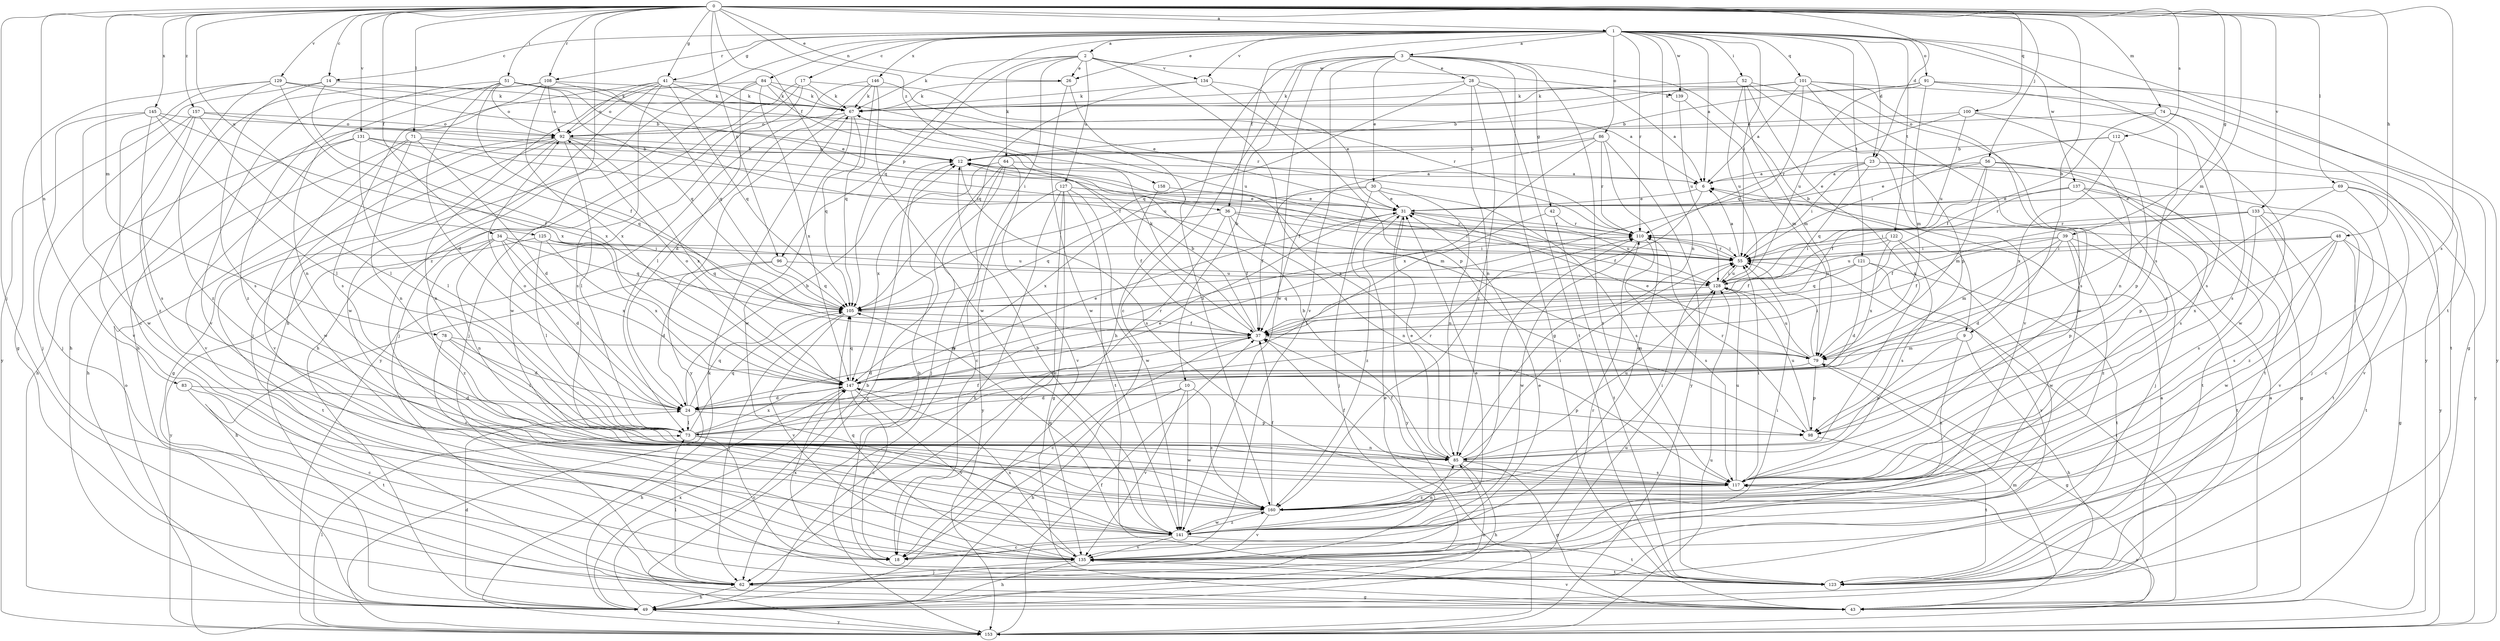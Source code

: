 strict digraph  {
0;
1;
2;
3;
6;
9;
10;
12;
14;
17;
18;
23;
24;
26;
28;
30;
31;
34;
36;
37;
39;
41;
42;
43;
48;
49;
51;
52;
55;
56;
62;
64;
67;
69;
71;
73;
74;
78;
79;
83;
84;
85;
86;
91;
92;
96;
98;
100;
101;
105;
108;
110;
112;
117;
121;
122;
123;
125;
127;
128;
129;
131;
133;
134;
135;
137;
139;
141;
145;
146;
147;
153;
157;
158;
160;
0 -> 1  [label=a];
0 -> 9  [label=b];
0 -> 14  [label=c];
0 -> 23  [label=d];
0 -> 26  [label=e];
0 -> 34  [label=f];
0 -> 36  [label=f];
0 -> 39  [label=g];
0 -> 41  [label=g];
0 -> 48  [label=h];
0 -> 51  [label=i];
0 -> 56  [label=j];
0 -> 62  [label=j];
0 -> 69  [label=l];
0 -> 71  [label=l];
0 -> 74  [label=m];
0 -> 78  [label=m];
0 -> 79  [label=m];
0 -> 83  [label=n];
0 -> 96  [label=p];
0 -> 100  [label=q];
0 -> 108  [label=r];
0 -> 112  [label=s];
0 -> 117  [label=s];
0 -> 125  [label=u];
0 -> 129  [label=v];
0 -> 131  [label=v];
0 -> 133  [label=v];
0 -> 145  [label=x];
0 -> 157  [label=z];
0 -> 158  [label=z];
0 -> 160  [label=z];
1 -> 2  [label=a];
1 -> 3  [label=a];
1 -> 6  [label=a];
1 -> 14  [label=c];
1 -> 17  [label=c];
1 -> 23  [label=d];
1 -> 26  [label=e];
1 -> 36  [label=f];
1 -> 41  [label=g];
1 -> 49  [label=h];
1 -> 52  [label=i];
1 -> 55  [label=i];
1 -> 84  [label=n];
1 -> 85  [label=n];
1 -> 86  [label=o];
1 -> 91  [label=o];
1 -> 101  [label=q];
1 -> 105  [label=q];
1 -> 108  [label=r];
1 -> 110  [label=r];
1 -> 117  [label=s];
1 -> 121  [label=t];
1 -> 122  [label=t];
1 -> 123  [label=t];
1 -> 134  [label=v];
1 -> 137  [label=w];
1 -> 139  [label=w];
1 -> 146  [label=x];
2 -> 26  [label=e];
2 -> 64  [label=k];
2 -> 67  [label=k];
2 -> 96  [label=p];
2 -> 117  [label=s];
2 -> 127  [label=u];
2 -> 134  [label=v];
2 -> 139  [label=w];
2 -> 153  [label=y];
3 -> 9  [label=b];
3 -> 10  [label=b];
3 -> 18  [label=c];
3 -> 28  [label=e];
3 -> 30  [label=e];
3 -> 42  [label=g];
3 -> 43  [label=g];
3 -> 49  [label=h];
3 -> 123  [label=t];
3 -> 135  [label=v];
3 -> 141  [label=w];
6 -> 31  [label=e];
6 -> 37  [label=f];
9 -> 49  [label=h];
9 -> 79  [label=m];
9 -> 85  [label=n];
9 -> 160  [label=z];
10 -> 24  [label=d];
10 -> 49  [label=h];
10 -> 135  [label=v];
10 -> 141  [label=w];
10 -> 160  [label=z];
12 -> 6  [label=a];
12 -> 79  [label=m];
12 -> 117  [label=s];
14 -> 67  [label=k];
14 -> 117  [label=s];
14 -> 147  [label=x];
14 -> 153  [label=y];
17 -> 49  [label=h];
17 -> 62  [label=j];
17 -> 67  [label=k];
17 -> 110  [label=r];
17 -> 141  [label=w];
18 -> 147  [label=x];
23 -> 6  [label=a];
23 -> 31  [label=e];
23 -> 55  [label=i];
23 -> 105  [label=q];
23 -> 123  [label=t];
23 -> 153  [label=y];
24 -> 12  [label=b];
24 -> 73  [label=l];
24 -> 98  [label=p];
24 -> 105  [label=q];
26 -> 67  [label=k];
26 -> 141  [label=w];
26 -> 160  [label=z];
28 -> 6  [label=a];
28 -> 67  [label=k];
28 -> 85  [label=n];
28 -> 105  [label=q];
28 -> 123  [label=t];
28 -> 160  [label=z];
30 -> 31  [label=e];
30 -> 37  [label=f];
30 -> 62  [label=j];
30 -> 85  [label=n];
30 -> 117  [label=s];
30 -> 147  [label=x];
31 -> 110  [label=r];
31 -> 128  [label=u];
31 -> 153  [label=y];
31 -> 160  [label=z];
34 -> 24  [label=d];
34 -> 55  [label=i];
34 -> 85  [label=n];
34 -> 105  [label=q];
34 -> 123  [label=t];
34 -> 147  [label=x];
34 -> 160  [label=z];
36 -> 37  [label=f];
36 -> 55  [label=i];
36 -> 62  [label=j];
36 -> 85  [label=n];
36 -> 105  [label=q];
36 -> 110  [label=r];
37 -> 12  [label=b];
37 -> 18  [label=c];
37 -> 24  [label=d];
37 -> 67  [label=k];
37 -> 79  [label=m];
39 -> 24  [label=d];
39 -> 37  [label=f];
39 -> 55  [label=i];
39 -> 79  [label=m];
39 -> 98  [label=p];
39 -> 123  [label=t];
39 -> 160  [label=z];
41 -> 49  [label=h];
41 -> 62  [label=j];
41 -> 67  [label=k];
41 -> 92  [label=o];
41 -> 105  [label=q];
41 -> 110  [label=r];
41 -> 117  [label=s];
41 -> 141  [label=w];
42 -> 73  [label=l];
42 -> 110  [label=r];
42 -> 123  [label=t];
43 -> 6  [label=a];
43 -> 55  [label=i];
43 -> 79  [label=m];
43 -> 135  [label=v];
48 -> 43  [label=g];
48 -> 55  [label=i];
48 -> 117  [label=s];
48 -> 123  [label=t];
48 -> 128  [label=u];
48 -> 141  [label=w];
48 -> 147  [label=x];
49 -> 6  [label=a];
49 -> 12  [label=b];
49 -> 24  [label=d];
49 -> 85  [label=n];
49 -> 128  [label=u];
49 -> 147  [label=x];
49 -> 153  [label=y];
51 -> 6  [label=a];
51 -> 24  [label=d];
51 -> 31  [label=e];
51 -> 37  [label=f];
51 -> 67  [label=k];
51 -> 85  [label=n];
51 -> 92  [label=o];
51 -> 105  [label=q];
51 -> 160  [label=z];
52 -> 67  [label=k];
52 -> 79  [label=m];
52 -> 85  [label=n];
52 -> 128  [label=u];
52 -> 135  [label=v];
52 -> 141  [label=w];
55 -> 6  [label=a];
55 -> 110  [label=r];
55 -> 128  [label=u];
56 -> 6  [label=a];
56 -> 31  [label=e];
56 -> 37  [label=f];
56 -> 62  [label=j];
56 -> 79  [label=m];
56 -> 117  [label=s];
62 -> 31  [label=e];
62 -> 43  [label=g];
62 -> 49  [label=h];
62 -> 73  [label=l];
62 -> 110  [label=r];
64 -> 6  [label=a];
64 -> 18  [label=c];
64 -> 62  [label=j];
64 -> 135  [label=v];
64 -> 147  [label=x];
64 -> 153  [label=y];
67 -> 92  [label=o];
67 -> 105  [label=q];
67 -> 141  [label=w];
67 -> 153  [label=y];
69 -> 18  [label=c];
69 -> 31  [label=e];
69 -> 98  [label=p];
69 -> 135  [label=v];
69 -> 153  [label=y];
71 -> 12  [label=b];
71 -> 24  [label=d];
71 -> 49  [label=h];
71 -> 55  [label=i];
71 -> 85  [label=n];
71 -> 135  [label=v];
73 -> 18  [label=c];
73 -> 31  [label=e];
73 -> 37  [label=f];
73 -> 85  [label=n];
73 -> 92  [label=o];
73 -> 105  [label=q];
73 -> 110  [label=r];
73 -> 147  [label=x];
74 -> 37  [label=f];
74 -> 92  [label=o];
74 -> 117  [label=s];
74 -> 123  [label=t];
78 -> 24  [label=d];
78 -> 73  [label=l];
78 -> 79  [label=m];
78 -> 160  [label=z];
79 -> 31  [label=e];
79 -> 43  [label=g];
79 -> 55  [label=i];
79 -> 98  [label=p];
79 -> 128  [label=u];
79 -> 147  [label=x];
83 -> 18  [label=c];
83 -> 24  [label=d];
83 -> 123  [label=t];
84 -> 24  [label=d];
84 -> 37  [label=f];
84 -> 62  [label=j];
84 -> 67  [label=k];
84 -> 92  [label=o];
84 -> 128  [label=u];
84 -> 147  [label=x];
85 -> 12  [label=b];
85 -> 31  [label=e];
85 -> 37  [label=f];
85 -> 43  [label=g];
85 -> 49  [label=h];
85 -> 55  [label=i];
85 -> 117  [label=s];
85 -> 128  [label=u];
86 -> 12  [label=b];
86 -> 18  [label=c];
86 -> 37  [label=f];
86 -> 110  [label=r];
86 -> 147  [label=x];
86 -> 153  [label=y];
91 -> 12  [label=b];
91 -> 43  [label=g];
91 -> 67  [label=k];
91 -> 79  [label=m];
91 -> 117  [label=s];
91 -> 128  [label=u];
91 -> 153  [label=y];
92 -> 12  [label=b];
92 -> 43  [label=g];
92 -> 73  [label=l];
92 -> 85  [label=n];
92 -> 128  [label=u];
92 -> 141  [label=w];
92 -> 147  [label=x];
96 -> 24  [label=d];
96 -> 49  [label=h];
96 -> 105  [label=q];
96 -> 128  [label=u];
98 -> 110  [label=r];
98 -> 123  [label=t];
98 -> 128  [label=u];
100 -> 85  [label=n];
100 -> 92  [label=o];
100 -> 110  [label=r];
100 -> 128  [label=u];
100 -> 141  [label=w];
101 -> 6  [label=a];
101 -> 12  [label=b];
101 -> 67  [label=k];
101 -> 98  [label=p];
101 -> 105  [label=q];
101 -> 117  [label=s];
101 -> 153  [label=y];
101 -> 160  [label=z];
105 -> 37  [label=f];
105 -> 62  [label=j];
105 -> 135  [label=v];
108 -> 49  [label=h];
108 -> 67  [label=k];
108 -> 92  [label=o];
108 -> 105  [label=q];
108 -> 117  [label=s];
108 -> 135  [label=v];
108 -> 147  [label=x];
110 -> 55  [label=i];
110 -> 117  [label=s];
110 -> 141  [label=w];
112 -> 12  [label=b];
112 -> 55  [label=i];
112 -> 98  [label=p];
112 -> 147  [label=x];
117 -> 37  [label=f];
117 -> 55  [label=i];
117 -> 128  [label=u];
117 -> 160  [label=z];
121 -> 24  [label=d];
121 -> 105  [label=q];
121 -> 123  [label=t];
121 -> 128  [label=u];
121 -> 135  [label=v];
122 -> 37  [label=f];
122 -> 55  [label=i];
122 -> 117  [label=s];
122 -> 141  [label=w];
122 -> 147  [label=x];
123 -> 12  [label=b];
125 -> 55  [label=i];
125 -> 73  [label=l];
125 -> 105  [label=q];
125 -> 128  [label=u];
125 -> 147  [label=x];
125 -> 153  [label=y];
127 -> 18  [label=c];
127 -> 31  [label=e];
127 -> 43  [label=g];
127 -> 49  [label=h];
127 -> 123  [label=t];
127 -> 141  [label=w];
127 -> 153  [label=y];
128 -> 55  [label=i];
128 -> 105  [label=q];
129 -> 12  [label=b];
129 -> 18  [label=c];
129 -> 43  [label=g];
129 -> 67  [label=k];
129 -> 147  [label=x];
129 -> 160  [label=z];
131 -> 12  [label=b];
131 -> 49  [label=h];
131 -> 55  [label=i];
131 -> 73  [label=l];
131 -> 105  [label=q];
131 -> 135  [label=v];
133 -> 37  [label=f];
133 -> 55  [label=i];
133 -> 110  [label=r];
133 -> 117  [label=s];
133 -> 123  [label=t];
133 -> 135  [label=v];
133 -> 160  [label=z];
134 -> 31  [label=e];
134 -> 67  [label=k];
134 -> 98  [label=p];
134 -> 105  [label=q];
135 -> 31  [label=e];
135 -> 49  [label=h];
135 -> 55  [label=i];
135 -> 62  [label=j];
135 -> 105  [label=q];
135 -> 123  [label=t];
135 -> 147  [label=x];
137 -> 31  [label=e];
137 -> 43  [label=g];
137 -> 62  [label=j];
137 -> 110  [label=r];
137 -> 123  [label=t];
139 -> 79  [label=m];
139 -> 128  [label=u];
141 -> 12  [label=b];
141 -> 18  [label=c];
141 -> 31  [label=e];
141 -> 85  [label=n];
141 -> 105  [label=q];
141 -> 123  [label=t];
141 -> 135  [label=v];
141 -> 160  [label=z];
145 -> 37  [label=f];
145 -> 62  [label=j];
145 -> 73  [label=l];
145 -> 92  [label=o];
145 -> 117  [label=s];
145 -> 141  [label=w];
146 -> 31  [label=e];
146 -> 67  [label=k];
146 -> 73  [label=l];
146 -> 105  [label=q];
146 -> 141  [label=w];
146 -> 153  [label=y];
147 -> 18  [label=c];
147 -> 24  [label=d];
147 -> 31  [label=e];
147 -> 49  [label=h];
147 -> 92  [label=o];
147 -> 98  [label=p];
147 -> 105  [label=q];
147 -> 110  [label=r];
147 -> 135  [label=v];
153 -> 37  [label=f];
153 -> 67  [label=k];
153 -> 73  [label=l];
153 -> 92  [label=o];
153 -> 117  [label=s];
153 -> 128  [label=u];
157 -> 55  [label=i];
157 -> 62  [label=j];
157 -> 73  [label=l];
157 -> 92  [label=o];
157 -> 135  [label=v];
157 -> 160  [label=z];
158 -> 31  [label=e];
158 -> 37  [label=f];
160 -> 37  [label=f];
160 -> 55  [label=i];
160 -> 110  [label=r];
160 -> 135  [label=v];
160 -> 141  [label=w];
}
